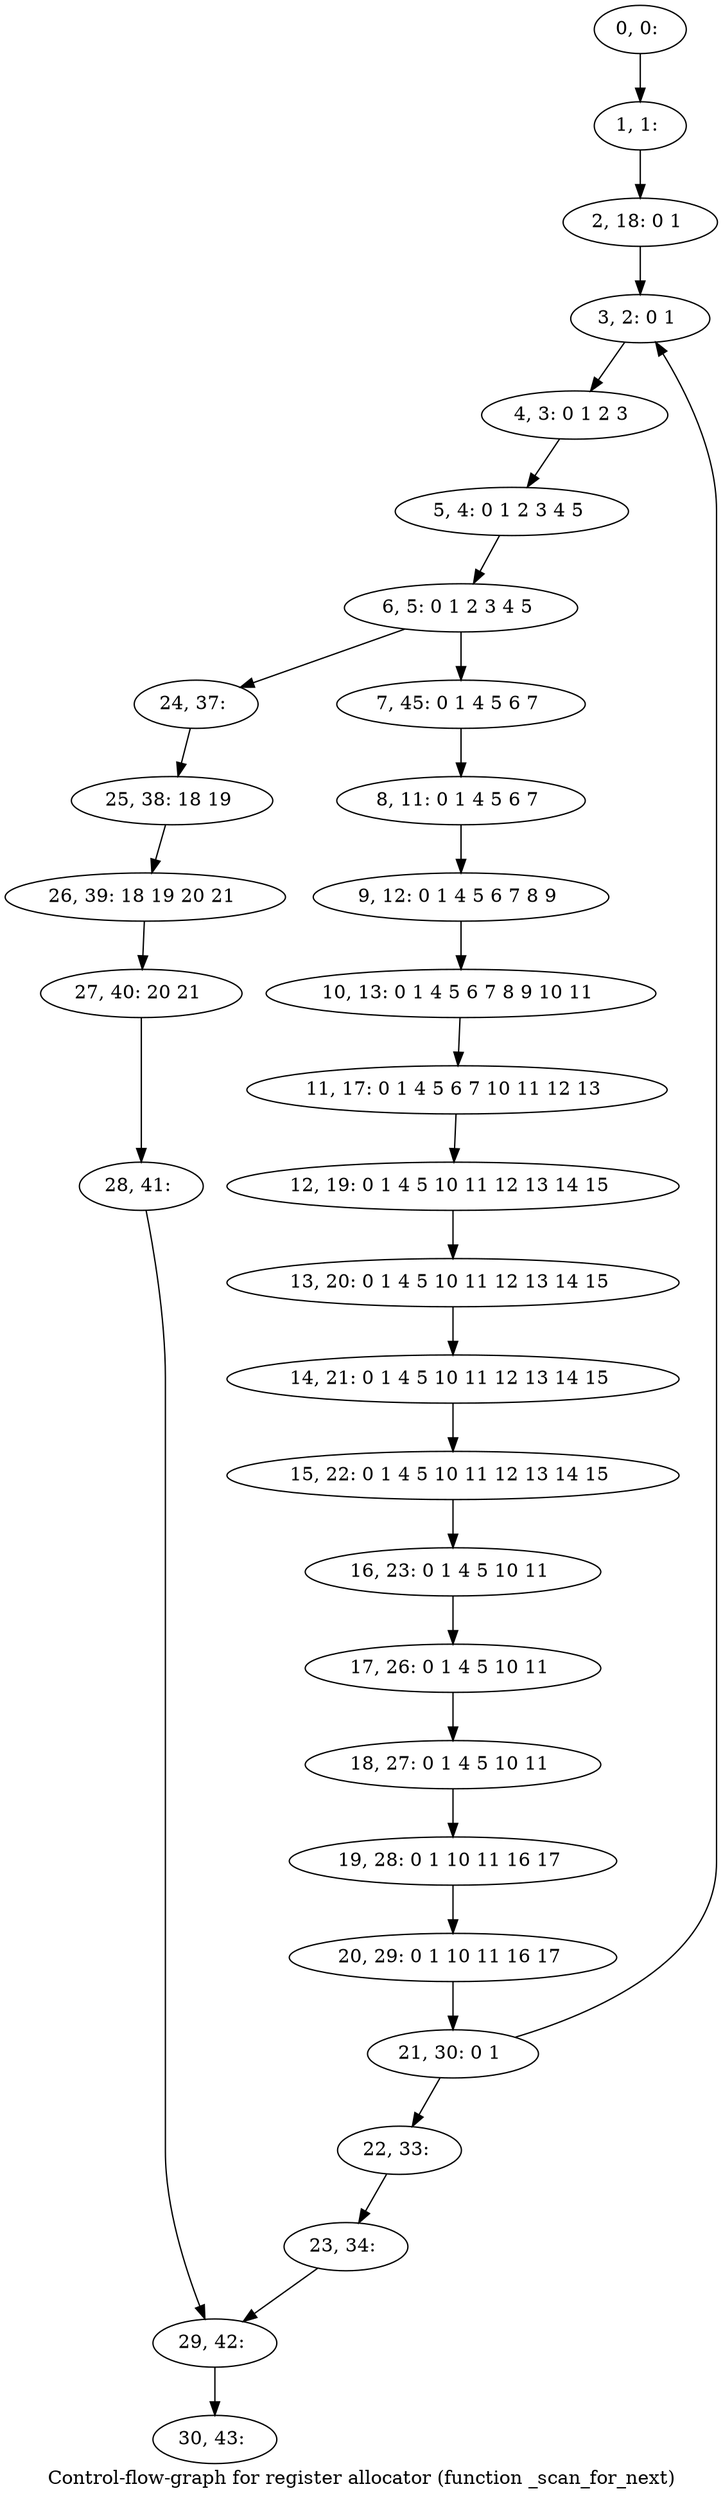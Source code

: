 digraph G {
graph [label="Control-flow-graph for register allocator (function _scan_for_next)"]
0[label="0, 0: "];
1[label="1, 1: "];
2[label="2, 18: 0 1 "];
3[label="3, 2: 0 1 "];
4[label="4, 3: 0 1 2 3 "];
5[label="5, 4: 0 1 2 3 4 5 "];
6[label="6, 5: 0 1 2 3 4 5 "];
7[label="7, 45: 0 1 4 5 6 7 "];
8[label="8, 11: 0 1 4 5 6 7 "];
9[label="9, 12: 0 1 4 5 6 7 8 9 "];
10[label="10, 13: 0 1 4 5 6 7 8 9 10 11 "];
11[label="11, 17: 0 1 4 5 6 7 10 11 12 13 "];
12[label="12, 19: 0 1 4 5 10 11 12 13 14 15 "];
13[label="13, 20: 0 1 4 5 10 11 12 13 14 15 "];
14[label="14, 21: 0 1 4 5 10 11 12 13 14 15 "];
15[label="15, 22: 0 1 4 5 10 11 12 13 14 15 "];
16[label="16, 23: 0 1 4 5 10 11 "];
17[label="17, 26: 0 1 4 5 10 11 "];
18[label="18, 27: 0 1 4 5 10 11 "];
19[label="19, 28: 0 1 10 11 16 17 "];
20[label="20, 29: 0 1 10 11 16 17 "];
21[label="21, 30: 0 1 "];
22[label="22, 33: "];
23[label="23, 34: "];
24[label="24, 37: "];
25[label="25, 38: 18 19 "];
26[label="26, 39: 18 19 20 21 "];
27[label="27, 40: 20 21 "];
28[label="28, 41: "];
29[label="29, 42: "];
30[label="30, 43: "];
0->1 ;
1->2 ;
2->3 ;
3->4 ;
4->5 ;
5->6 ;
6->7 ;
6->24 ;
7->8 ;
8->9 ;
9->10 ;
10->11 ;
11->12 ;
12->13 ;
13->14 ;
14->15 ;
15->16 ;
16->17 ;
17->18 ;
18->19 ;
19->20 ;
20->21 ;
21->22 ;
21->3 ;
22->23 ;
23->29 ;
24->25 ;
25->26 ;
26->27 ;
27->28 ;
28->29 ;
29->30 ;
}
